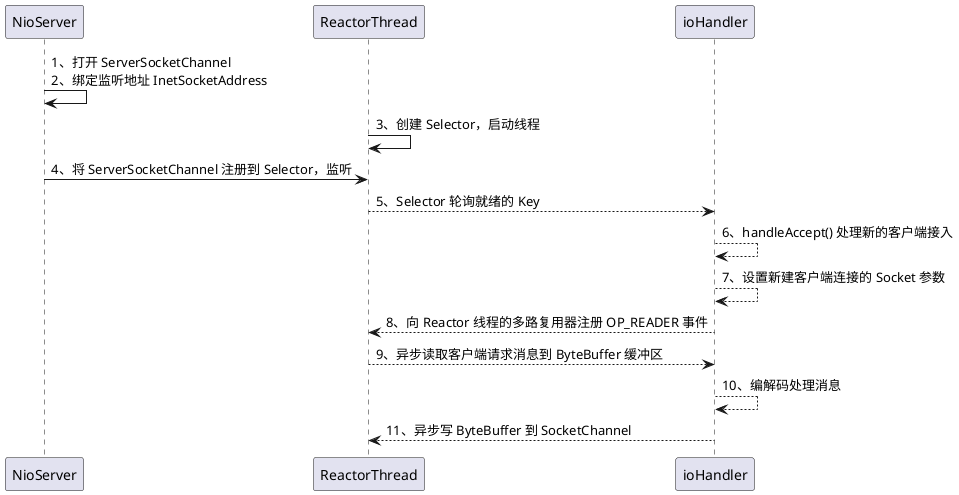 @startuml
NioServer -> NioServer: 1、打开 ServerSocketChannel \n2、绑定监听地址 InetSocketAddress
ReactorThread -> ReactorThread: 3、创建 Selector，启动线程
NioServer -> ReactorThread: 4、将 ServerSocketChannel 注册到 Selector，监听
ReactorThread --> ioHandler: 5、Selector 轮询就绪的 Key
ioHandler --> ioHandler: 6、handleAccept() 处理新的客户端接入
ioHandler --> ioHandler: 7、设置新建客户端连接的 Socket 参数
ReactorThread <-- ioHandler: 8、向 Reactor 线程的多路复用器注册 OP_READER 事件
ReactorThread --> ioHandler: 9、异步读取客户端请求消息到 ByteBuffer 缓冲区
ioHandler --> ioHandler: 10、编解码处理消息
ReactorThread <-- ioHandler: 11、异步写 ByteBuffer 到 SocketChannel

@enduml